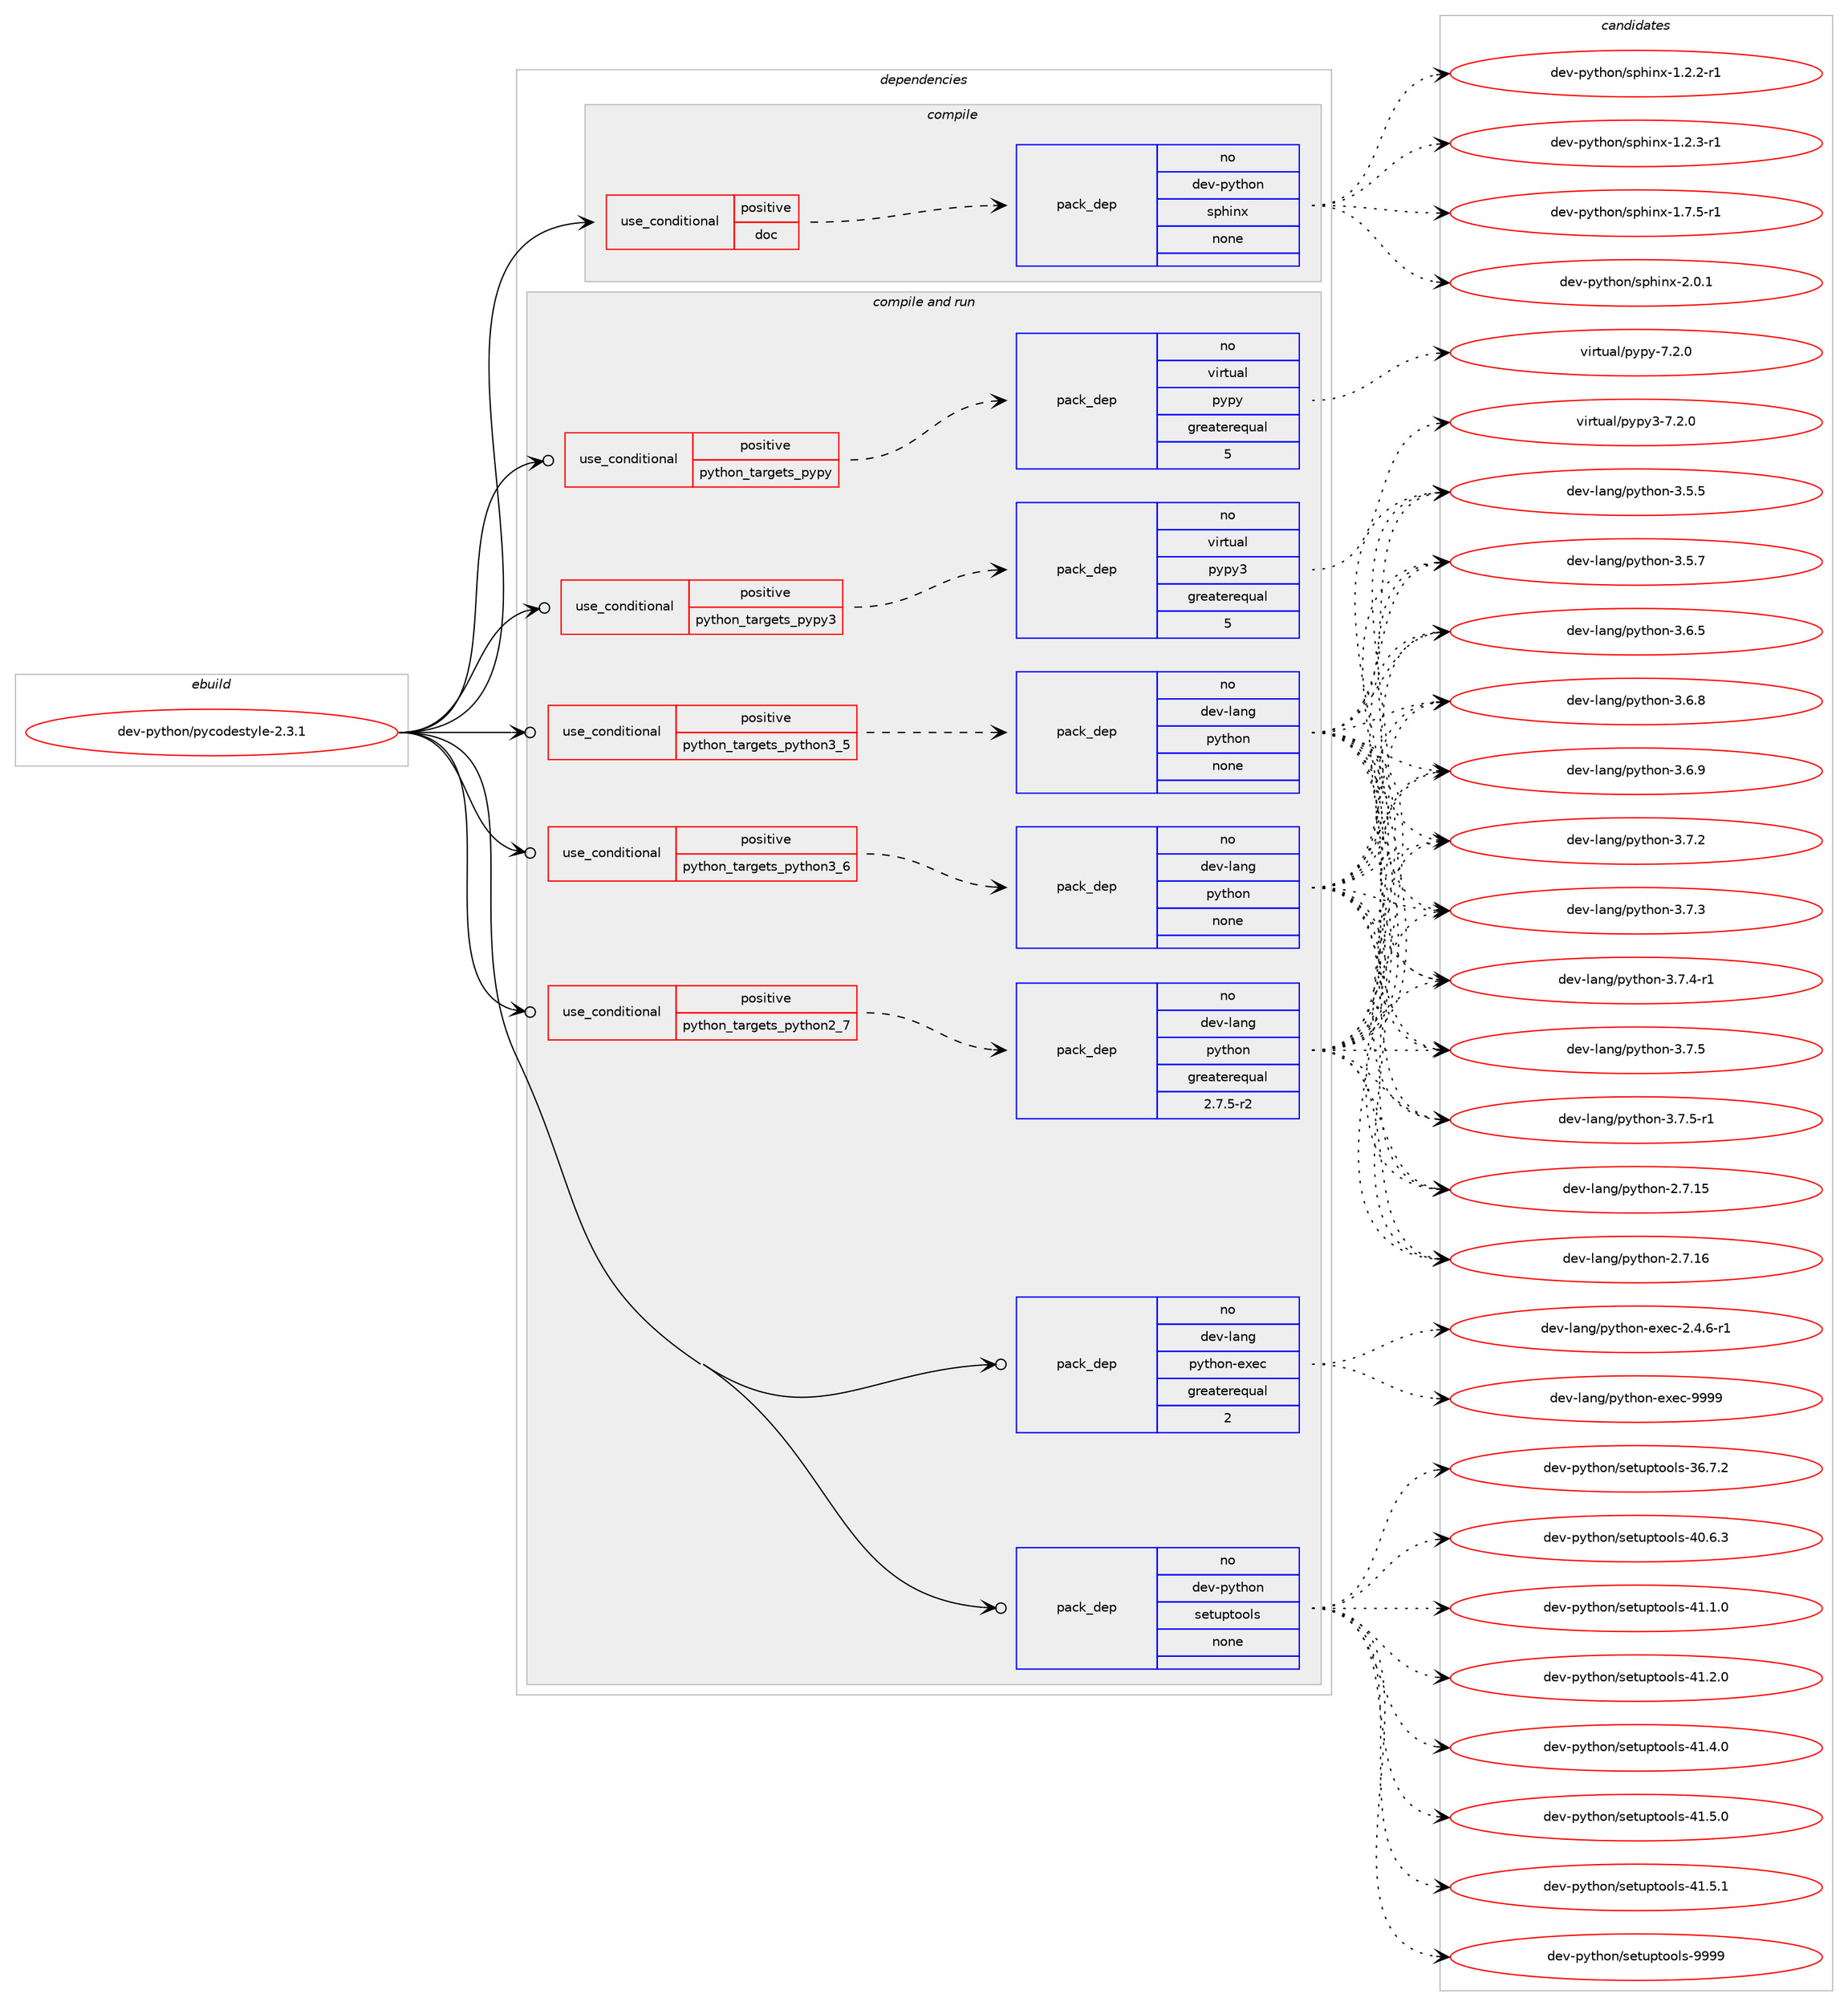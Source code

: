 digraph prolog {

# *************
# Graph options
# *************

newrank=true;
concentrate=true;
compound=true;
graph [rankdir=LR,fontname=Helvetica,fontsize=10,ranksep=1.5];#, ranksep=2.5, nodesep=0.2];
edge  [arrowhead=vee];
node  [fontname=Helvetica,fontsize=10];

# **********
# The ebuild
# **********

subgraph cluster_leftcol {
color=gray;
rank=same;
label=<<i>ebuild</i>>;
id [label="dev-python/pycodestyle-2.3.1", color=red, width=4, href="../dev-python/pycodestyle-2.3.1.svg"];
}

# ****************
# The dependencies
# ****************

subgraph cluster_midcol {
color=gray;
label=<<i>dependencies</i>>;
subgraph cluster_compile {
fillcolor="#eeeeee";
style=filled;
label=<<i>compile</i>>;
subgraph cond145478 {
dependency624724 [label=<<TABLE BORDER="0" CELLBORDER="1" CELLSPACING="0" CELLPADDING="4"><TR><TD ROWSPAN="3" CELLPADDING="10">use_conditional</TD></TR><TR><TD>positive</TD></TR><TR><TD>doc</TD></TR></TABLE>>, shape=none, color=red];
subgraph pack467402 {
dependency624725 [label=<<TABLE BORDER="0" CELLBORDER="1" CELLSPACING="0" CELLPADDING="4" WIDTH="220"><TR><TD ROWSPAN="6" CELLPADDING="30">pack_dep</TD></TR><TR><TD WIDTH="110">no</TD></TR><TR><TD>dev-python</TD></TR><TR><TD>sphinx</TD></TR><TR><TD>none</TD></TR><TR><TD></TD></TR></TABLE>>, shape=none, color=blue];
}
dependency624724:e -> dependency624725:w [weight=20,style="dashed",arrowhead="vee"];
}
id:e -> dependency624724:w [weight=20,style="solid",arrowhead="vee"];
}
subgraph cluster_compileandrun {
fillcolor="#eeeeee";
style=filled;
label=<<i>compile and run</i>>;
subgraph cond145479 {
dependency624726 [label=<<TABLE BORDER="0" CELLBORDER="1" CELLSPACING="0" CELLPADDING="4"><TR><TD ROWSPAN="3" CELLPADDING="10">use_conditional</TD></TR><TR><TD>positive</TD></TR><TR><TD>python_targets_pypy</TD></TR></TABLE>>, shape=none, color=red];
subgraph pack467403 {
dependency624727 [label=<<TABLE BORDER="0" CELLBORDER="1" CELLSPACING="0" CELLPADDING="4" WIDTH="220"><TR><TD ROWSPAN="6" CELLPADDING="30">pack_dep</TD></TR><TR><TD WIDTH="110">no</TD></TR><TR><TD>virtual</TD></TR><TR><TD>pypy</TD></TR><TR><TD>greaterequal</TD></TR><TR><TD>5</TD></TR></TABLE>>, shape=none, color=blue];
}
dependency624726:e -> dependency624727:w [weight=20,style="dashed",arrowhead="vee"];
}
id:e -> dependency624726:w [weight=20,style="solid",arrowhead="odotvee"];
subgraph cond145480 {
dependency624728 [label=<<TABLE BORDER="0" CELLBORDER="1" CELLSPACING="0" CELLPADDING="4"><TR><TD ROWSPAN="3" CELLPADDING="10">use_conditional</TD></TR><TR><TD>positive</TD></TR><TR><TD>python_targets_pypy3</TD></TR></TABLE>>, shape=none, color=red];
subgraph pack467404 {
dependency624729 [label=<<TABLE BORDER="0" CELLBORDER="1" CELLSPACING="0" CELLPADDING="4" WIDTH="220"><TR><TD ROWSPAN="6" CELLPADDING="30">pack_dep</TD></TR><TR><TD WIDTH="110">no</TD></TR><TR><TD>virtual</TD></TR><TR><TD>pypy3</TD></TR><TR><TD>greaterequal</TD></TR><TR><TD>5</TD></TR></TABLE>>, shape=none, color=blue];
}
dependency624728:e -> dependency624729:w [weight=20,style="dashed",arrowhead="vee"];
}
id:e -> dependency624728:w [weight=20,style="solid",arrowhead="odotvee"];
subgraph cond145481 {
dependency624730 [label=<<TABLE BORDER="0" CELLBORDER="1" CELLSPACING="0" CELLPADDING="4"><TR><TD ROWSPAN="3" CELLPADDING="10">use_conditional</TD></TR><TR><TD>positive</TD></TR><TR><TD>python_targets_python2_7</TD></TR></TABLE>>, shape=none, color=red];
subgraph pack467405 {
dependency624731 [label=<<TABLE BORDER="0" CELLBORDER="1" CELLSPACING="0" CELLPADDING="4" WIDTH="220"><TR><TD ROWSPAN="6" CELLPADDING="30">pack_dep</TD></TR><TR><TD WIDTH="110">no</TD></TR><TR><TD>dev-lang</TD></TR><TR><TD>python</TD></TR><TR><TD>greaterequal</TD></TR><TR><TD>2.7.5-r2</TD></TR></TABLE>>, shape=none, color=blue];
}
dependency624730:e -> dependency624731:w [weight=20,style="dashed",arrowhead="vee"];
}
id:e -> dependency624730:w [weight=20,style="solid",arrowhead="odotvee"];
subgraph cond145482 {
dependency624732 [label=<<TABLE BORDER="0" CELLBORDER="1" CELLSPACING="0" CELLPADDING="4"><TR><TD ROWSPAN="3" CELLPADDING="10">use_conditional</TD></TR><TR><TD>positive</TD></TR><TR><TD>python_targets_python3_5</TD></TR></TABLE>>, shape=none, color=red];
subgraph pack467406 {
dependency624733 [label=<<TABLE BORDER="0" CELLBORDER="1" CELLSPACING="0" CELLPADDING="4" WIDTH="220"><TR><TD ROWSPAN="6" CELLPADDING="30">pack_dep</TD></TR><TR><TD WIDTH="110">no</TD></TR><TR><TD>dev-lang</TD></TR><TR><TD>python</TD></TR><TR><TD>none</TD></TR><TR><TD></TD></TR></TABLE>>, shape=none, color=blue];
}
dependency624732:e -> dependency624733:w [weight=20,style="dashed",arrowhead="vee"];
}
id:e -> dependency624732:w [weight=20,style="solid",arrowhead="odotvee"];
subgraph cond145483 {
dependency624734 [label=<<TABLE BORDER="0" CELLBORDER="1" CELLSPACING="0" CELLPADDING="4"><TR><TD ROWSPAN="3" CELLPADDING="10">use_conditional</TD></TR><TR><TD>positive</TD></TR><TR><TD>python_targets_python3_6</TD></TR></TABLE>>, shape=none, color=red];
subgraph pack467407 {
dependency624735 [label=<<TABLE BORDER="0" CELLBORDER="1" CELLSPACING="0" CELLPADDING="4" WIDTH="220"><TR><TD ROWSPAN="6" CELLPADDING="30">pack_dep</TD></TR><TR><TD WIDTH="110">no</TD></TR><TR><TD>dev-lang</TD></TR><TR><TD>python</TD></TR><TR><TD>none</TD></TR><TR><TD></TD></TR></TABLE>>, shape=none, color=blue];
}
dependency624734:e -> dependency624735:w [weight=20,style="dashed",arrowhead="vee"];
}
id:e -> dependency624734:w [weight=20,style="solid",arrowhead="odotvee"];
subgraph pack467408 {
dependency624736 [label=<<TABLE BORDER="0" CELLBORDER="1" CELLSPACING="0" CELLPADDING="4" WIDTH="220"><TR><TD ROWSPAN="6" CELLPADDING="30">pack_dep</TD></TR><TR><TD WIDTH="110">no</TD></TR><TR><TD>dev-lang</TD></TR><TR><TD>python-exec</TD></TR><TR><TD>greaterequal</TD></TR><TR><TD>2</TD></TR></TABLE>>, shape=none, color=blue];
}
id:e -> dependency624736:w [weight=20,style="solid",arrowhead="odotvee"];
subgraph pack467409 {
dependency624737 [label=<<TABLE BORDER="0" CELLBORDER="1" CELLSPACING="0" CELLPADDING="4" WIDTH="220"><TR><TD ROWSPAN="6" CELLPADDING="30">pack_dep</TD></TR><TR><TD WIDTH="110">no</TD></TR><TR><TD>dev-python</TD></TR><TR><TD>setuptools</TD></TR><TR><TD>none</TD></TR><TR><TD></TD></TR></TABLE>>, shape=none, color=blue];
}
id:e -> dependency624737:w [weight=20,style="solid",arrowhead="odotvee"];
}
subgraph cluster_run {
fillcolor="#eeeeee";
style=filled;
label=<<i>run</i>>;
}
}

# **************
# The candidates
# **************

subgraph cluster_choices {
rank=same;
color=gray;
label=<<i>candidates</i>>;

subgraph choice467402 {
color=black;
nodesep=1;
choice10010111845112121116104111110471151121041051101204549465046504511449 [label="dev-python/sphinx-1.2.2-r1", color=red, width=4,href="../dev-python/sphinx-1.2.2-r1.svg"];
choice10010111845112121116104111110471151121041051101204549465046514511449 [label="dev-python/sphinx-1.2.3-r1", color=red, width=4,href="../dev-python/sphinx-1.2.3-r1.svg"];
choice10010111845112121116104111110471151121041051101204549465546534511449 [label="dev-python/sphinx-1.7.5-r1", color=red, width=4,href="../dev-python/sphinx-1.7.5-r1.svg"];
choice1001011184511212111610411111047115112104105110120455046484649 [label="dev-python/sphinx-2.0.1", color=red, width=4,href="../dev-python/sphinx-2.0.1.svg"];
dependency624725:e -> choice10010111845112121116104111110471151121041051101204549465046504511449:w [style=dotted,weight="100"];
dependency624725:e -> choice10010111845112121116104111110471151121041051101204549465046514511449:w [style=dotted,weight="100"];
dependency624725:e -> choice10010111845112121116104111110471151121041051101204549465546534511449:w [style=dotted,weight="100"];
dependency624725:e -> choice1001011184511212111610411111047115112104105110120455046484649:w [style=dotted,weight="100"];
}
subgraph choice467403 {
color=black;
nodesep=1;
choice1181051141161179710847112121112121455546504648 [label="virtual/pypy-7.2.0", color=red, width=4,href="../virtual/pypy-7.2.0.svg"];
dependency624727:e -> choice1181051141161179710847112121112121455546504648:w [style=dotted,weight="100"];
}
subgraph choice467404 {
color=black;
nodesep=1;
choice118105114116117971084711212111212151455546504648 [label="virtual/pypy3-7.2.0", color=red, width=4,href="../virtual/pypy3-7.2.0.svg"];
dependency624729:e -> choice118105114116117971084711212111212151455546504648:w [style=dotted,weight="100"];
}
subgraph choice467405 {
color=black;
nodesep=1;
choice10010111845108971101034711212111610411111045504655464953 [label="dev-lang/python-2.7.15", color=red, width=4,href="../dev-lang/python-2.7.15.svg"];
choice10010111845108971101034711212111610411111045504655464954 [label="dev-lang/python-2.7.16", color=red, width=4,href="../dev-lang/python-2.7.16.svg"];
choice100101118451089711010347112121116104111110455146534653 [label="dev-lang/python-3.5.5", color=red, width=4,href="../dev-lang/python-3.5.5.svg"];
choice100101118451089711010347112121116104111110455146534655 [label="dev-lang/python-3.5.7", color=red, width=4,href="../dev-lang/python-3.5.7.svg"];
choice100101118451089711010347112121116104111110455146544653 [label="dev-lang/python-3.6.5", color=red, width=4,href="../dev-lang/python-3.6.5.svg"];
choice100101118451089711010347112121116104111110455146544656 [label="dev-lang/python-3.6.8", color=red, width=4,href="../dev-lang/python-3.6.8.svg"];
choice100101118451089711010347112121116104111110455146544657 [label="dev-lang/python-3.6.9", color=red, width=4,href="../dev-lang/python-3.6.9.svg"];
choice100101118451089711010347112121116104111110455146554650 [label="dev-lang/python-3.7.2", color=red, width=4,href="../dev-lang/python-3.7.2.svg"];
choice100101118451089711010347112121116104111110455146554651 [label="dev-lang/python-3.7.3", color=red, width=4,href="../dev-lang/python-3.7.3.svg"];
choice1001011184510897110103471121211161041111104551465546524511449 [label="dev-lang/python-3.7.4-r1", color=red, width=4,href="../dev-lang/python-3.7.4-r1.svg"];
choice100101118451089711010347112121116104111110455146554653 [label="dev-lang/python-3.7.5", color=red, width=4,href="../dev-lang/python-3.7.5.svg"];
choice1001011184510897110103471121211161041111104551465546534511449 [label="dev-lang/python-3.7.5-r1", color=red, width=4,href="../dev-lang/python-3.7.5-r1.svg"];
dependency624731:e -> choice10010111845108971101034711212111610411111045504655464953:w [style=dotted,weight="100"];
dependency624731:e -> choice10010111845108971101034711212111610411111045504655464954:w [style=dotted,weight="100"];
dependency624731:e -> choice100101118451089711010347112121116104111110455146534653:w [style=dotted,weight="100"];
dependency624731:e -> choice100101118451089711010347112121116104111110455146534655:w [style=dotted,weight="100"];
dependency624731:e -> choice100101118451089711010347112121116104111110455146544653:w [style=dotted,weight="100"];
dependency624731:e -> choice100101118451089711010347112121116104111110455146544656:w [style=dotted,weight="100"];
dependency624731:e -> choice100101118451089711010347112121116104111110455146544657:w [style=dotted,weight="100"];
dependency624731:e -> choice100101118451089711010347112121116104111110455146554650:w [style=dotted,weight="100"];
dependency624731:e -> choice100101118451089711010347112121116104111110455146554651:w [style=dotted,weight="100"];
dependency624731:e -> choice1001011184510897110103471121211161041111104551465546524511449:w [style=dotted,weight="100"];
dependency624731:e -> choice100101118451089711010347112121116104111110455146554653:w [style=dotted,weight="100"];
dependency624731:e -> choice1001011184510897110103471121211161041111104551465546534511449:w [style=dotted,weight="100"];
}
subgraph choice467406 {
color=black;
nodesep=1;
choice10010111845108971101034711212111610411111045504655464953 [label="dev-lang/python-2.7.15", color=red, width=4,href="../dev-lang/python-2.7.15.svg"];
choice10010111845108971101034711212111610411111045504655464954 [label="dev-lang/python-2.7.16", color=red, width=4,href="../dev-lang/python-2.7.16.svg"];
choice100101118451089711010347112121116104111110455146534653 [label="dev-lang/python-3.5.5", color=red, width=4,href="../dev-lang/python-3.5.5.svg"];
choice100101118451089711010347112121116104111110455146534655 [label="dev-lang/python-3.5.7", color=red, width=4,href="../dev-lang/python-3.5.7.svg"];
choice100101118451089711010347112121116104111110455146544653 [label="dev-lang/python-3.6.5", color=red, width=4,href="../dev-lang/python-3.6.5.svg"];
choice100101118451089711010347112121116104111110455146544656 [label="dev-lang/python-3.6.8", color=red, width=4,href="../dev-lang/python-3.6.8.svg"];
choice100101118451089711010347112121116104111110455146544657 [label="dev-lang/python-3.6.9", color=red, width=4,href="../dev-lang/python-3.6.9.svg"];
choice100101118451089711010347112121116104111110455146554650 [label="dev-lang/python-3.7.2", color=red, width=4,href="../dev-lang/python-3.7.2.svg"];
choice100101118451089711010347112121116104111110455146554651 [label="dev-lang/python-3.7.3", color=red, width=4,href="../dev-lang/python-3.7.3.svg"];
choice1001011184510897110103471121211161041111104551465546524511449 [label="dev-lang/python-3.7.4-r1", color=red, width=4,href="../dev-lang/python-3.7.4-r1.svg"];
choice100101118451089711010347112121116104111110455146554653 [label="dev-lang/python-3.7.5", color=red, width=4,href="../dev-lang/python-3.7.5.svg"];
choice1001011184510897110103471121211161041111104551465546534511449 [label="dev-lang/python-3.7.5-r1", color=red, width=4,href="../dev-lang/python-3.7.5-r1.svg"];
dependency624733:e -> choice10010111845108971101034711212111610411111045504655464953:w [style=dotted,weight="100"];
dependency624733:e -> choice10010111845108971101034711212111610411111045504655464954:w [style=dotted,weight="100"];
dependency624733:e -> choice100101118451089711010347112121116104111110455146534653:w [style=dotted,weight="100"];
dependency624733:e -> choice100101118451089711010347112121116104111110455146534655:w [style=dotted,weight="100"];
dependency624733:e -> choice100101118451089711010347112121116104111110455146544653:w [style=dotted,weight="100"];
dependency624733:e -> choice100101118451089711010347112121116104111110455146544656:w [style=dotted,weight="100"];
dependency624733:e -> choice100101118451089711010347112121116104111110455146544657:w [style=dotted,weight="100"];
dependency624733:e -> choice100101118451089711010347112121116104111110455146554650:w [style=dotted,weight="100"];
dependency624733:e -> choice100101118451089711010347112121116104111110455146554651:w [style=dotted,weight="100"];
dependency624733:e -> choice1001011184510897110103471121211161041111104551465546524511449:w [style=dotted,weight="100"];
dependency624733:e -> choice100101118451089711010347112121116104111110455146554653:w [style=dotted,weight="100"];
dependency624733:e -> choice1001011184510897110103471121211161041111104551465546534511449:w [style=dotted,weight="100"];
}
subgraph choice467407 {
color=black;
nodesep=1;
choice10010111845108971101034711212111610411111045504655464953 [label="dev-lang/python-2.7.15", color=red, width=4,href="../dev-lang/python-2.7.15.svg"];
choice10010111845108971101034711212111610411111045504655464954 [label="dev-lang/python-2.7.16", color=red, width=4,href="../dev-lang/python-2.7.16.svg"];
choice100101118451089711010347112121116104111110455146534653 [label="dev-lang/python-3.5.5", color=red, width=4,href="../dev-lang/python-3.5.5.svg"];
choice100101118451089711010347112121116104111110455146534655 [label="dev-lang/python-3.5.7", color=red, width=4,href="../dev-lang/python-3.5.7.svg"];
choice100101118451089711010347112121116104111110455146544653 [label="dev-lang/python-3.6.5", color=red, width=4,href="../dev-lang/python-3.6.5.svg"];
choice100101118451089711010347112121116104111110455146544656 [label="dev-lang/python-3.6.8", color=red, width=4,href="../dev-lang/python-3.6.8.svg"];
choice100101118451089711010347112121116104111110455146544657 [label="dev-lang/python-3.6.9", color=red, width=4,href="../dev-lang/python-3.6.9.svg"];
choice100101118451089711010347112121116104111110455146554650 [label="dev-lang/python-3.7.2", color=red, width=4,href="../dev-lang/python-3.7.2.svg"];
choice100101118451089711010347112121116104111110455146554651 [label="dev-lang/python-3.7.3", color=red, width=4,href="../dev-lang/python-3.7.3.svg"];
choice1001011184510897110103471121211161041111104551465546524511449 [label="dev-lang/python-3.7.4-r1", color=red, width=4,href="../dev-lang/python-3.7.4-r1.svg"];
choice100101118451089711010347112121116104111110455146554653 [label="dev-lang/python-3.7.5", color=red, width=4,href="../dev-lang/python-3.7.5.svg"];
choice1001011184510897110103471121211161041111104551465546534511449 [label="dev-lang/python-3.7.5-r1", color=red, width=4,href="../dev-lang/python-3.7.5-r1.svg"];
dependency624735:e -> choice10010111845108971101034711212111610411111045504655464953:w [style=dotted,weight="100"];
dependency624735:e -> choice10010111845108971101034711212111610411111045504655464954:w [style=dotted,weight="100"];
dependency624735:e -> choice100101118451089711010347112121116104111110455146534653:w [style=dotted,weight="100"];
dependency624735:e -> choice100101118451089711010347112121116104111110455146534655:w [style=dotted,weight="100"];
dependency624735:e -> choice100101118451089711010347112121116104111110455146544653:w [style=dotted,weight="100"];
dependency624735:e -> choice100101118451089711010347112121116104111110455146544656:w [style=dotted,weight="100"];
dependency624735:e -> choice100101118451089711010347112121116104111110455146544657:w [style=dotted,weight="100"];
dependency624735:e -> choice100101118451089711010347112121116104111110455146554650:w [style=dotted,weight="100"];
dependency624735:e -> choice100101118451089711010347112121116104111110455146554651:w [style=dotted,weight="100"];
dependency624735:e -> choice1001011184510897110103471121211161041111104551465546524511449:w [style=dotted,weight="100"];
dependency624735:e -> choice100101118451089711010347112121116104111110455146554653:w [style=dotted,weight="100"];
dependency624735:e -> choice1001011184510897110103471121211161041111104551465546534511449:w [style=dotted,weight="100"];
}
subgraph choice467408 {
color=black;
nodesep=1;
choice10010111845108971101034711212111610411111045101120101994550465246544511449 [label="dev-lang/python-exec-2.4.6-r1", color=red, width=4,href="../dev-lang/python-exec-2.4.6-r1.svg"];
choice10010111845108971101034711212111610411111045101120101994557575757 [label="dev-lang/python-exec-9999", color=red, width=4,href="../dev-lang/python-exec-9999.svg"];
dependency624736:e -> choice10010111845108971101034711212111610411111045101120101994550465246544511449:w [style=dotted,weight="100"];
dependency624736:e -> choice10010111845108971101034711212111610411111045101120101994557575757:w [style=dotted,weight="100"];
}
subgraph choice467409 {
color=black;
nodesep=1;
choice100101118451121211161041111104711510111611711211611111110811545515446554650 [label="dev-python/setuptools-36.7.2", color=red, width=4,href="../dev-python/setuptools-36.7.2.svg"];
choice100101118451121211161041111104711510111611711211611111110811545524846544651 [label="dev-python/setuptools-40.6.3", color=red, width=4,href="../dev-python/setuptools-40.6.3.svg"];
choice100101118451121211161041111104711510111611711211611111110811545524946494648 [label="dev-python/setuptools-41.1.0", color=red, width=4,href="../dev-python/setuptools-41.1.0.svg"];
choice100101118451121211161041111104711510111611711211611111110811545524946504648 [label="dev-python/setuptools-41.2.0", color=red, width=4,href="../dev-python/setuptools-41.2.0.svg"];
choice100101118451121211161041111104711510111611711211611111110811545524946524648 [label="dev-python/setuptools-41.4.0", color=red, width=4,href="../dev-python/setuptools-41.4.0.svg"];
choice100101118451121211161041111104711510111611711211611111110811545524946534648 [label="dev-python/setuptools-41.5.0", color=red, width=4,href="../dev-python/setuptools-41.5.0.svg"];
choice100101118451121211161041111104711510111611711211611111110811545524946534649 [label="dev-python/setuptools-41.5.1", color=red, width=4,href="../dev-python/setuptools-41.5.1.svg"];
choice10010111845112121116104111110471151011161171121161111111081154557575757 [label="dev-python/setuptools-9999", color=red, width=4,href="../dev-python/setuptools-9999.svg"];
dependency624737:e -> choice100101118451121211161041111104711510111611711211611111110811545515446554650:w [style=dotted,weight="100"];
dependency624737:e -> choice100101118451121211161041111104711510111611711211611111110811545524846544651:w [style=dotted,weight="100"];
dependency624737:e -> choice100101118451121211161041111104711510111611711211611111110811545524946494648:w [style=dotted,weight="100"];
dependency624737:e -> choice100101118451121211161041111104711510111611711211611111110811545524946504648:w [style=dotted,weight="100"];
dependency624737:e -> choice100101118451121211161041111104711510111611711211611111110811545524946524648:w [style=dotted,weight="100"];
dependency624737:e -> choice100101118451121211161041111104711510111611711211611111110811545524946534648:w [style=dotted,weight="100"];
dependency624737:e -> choice100101118451121211161041111104711510111611711211611111110811545524946534649:w [style=dotted,weight="100"];
dependency624737:e -> choice10010111845112121116104111110471151011161171121161111111081154557575757:w [style=dotted,weight="100"];
}
}

}
